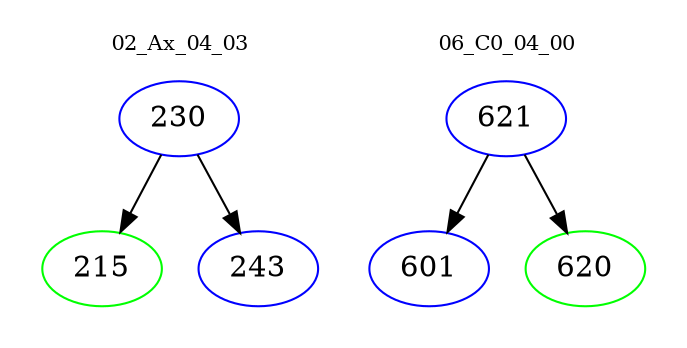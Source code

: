 digraph{
subgraph cluster_0 {
color = white
label = "02_Ax_04_03";
fontsize=10;
T0_230 [label="230", color="blue"]
T0_230 -> T0_215 [color="black"]
T0_215 [label="215", color="green"]
T0_230 -> T0_243 [color="black"]
T0_243 [label="243", color="blue"]
}
subgraph cluster_1 {
color = white
label = "06_C0_04_00";
fontsize=10;
T1_621 [label="621", color="blue"]
T1_621 -> T1_601 [color="black"]
T1_601 [label="601", color="blue"]
T1_621 -> T1_620 [color="black"]
T1_620 [label="620", color="green"]
}
}
